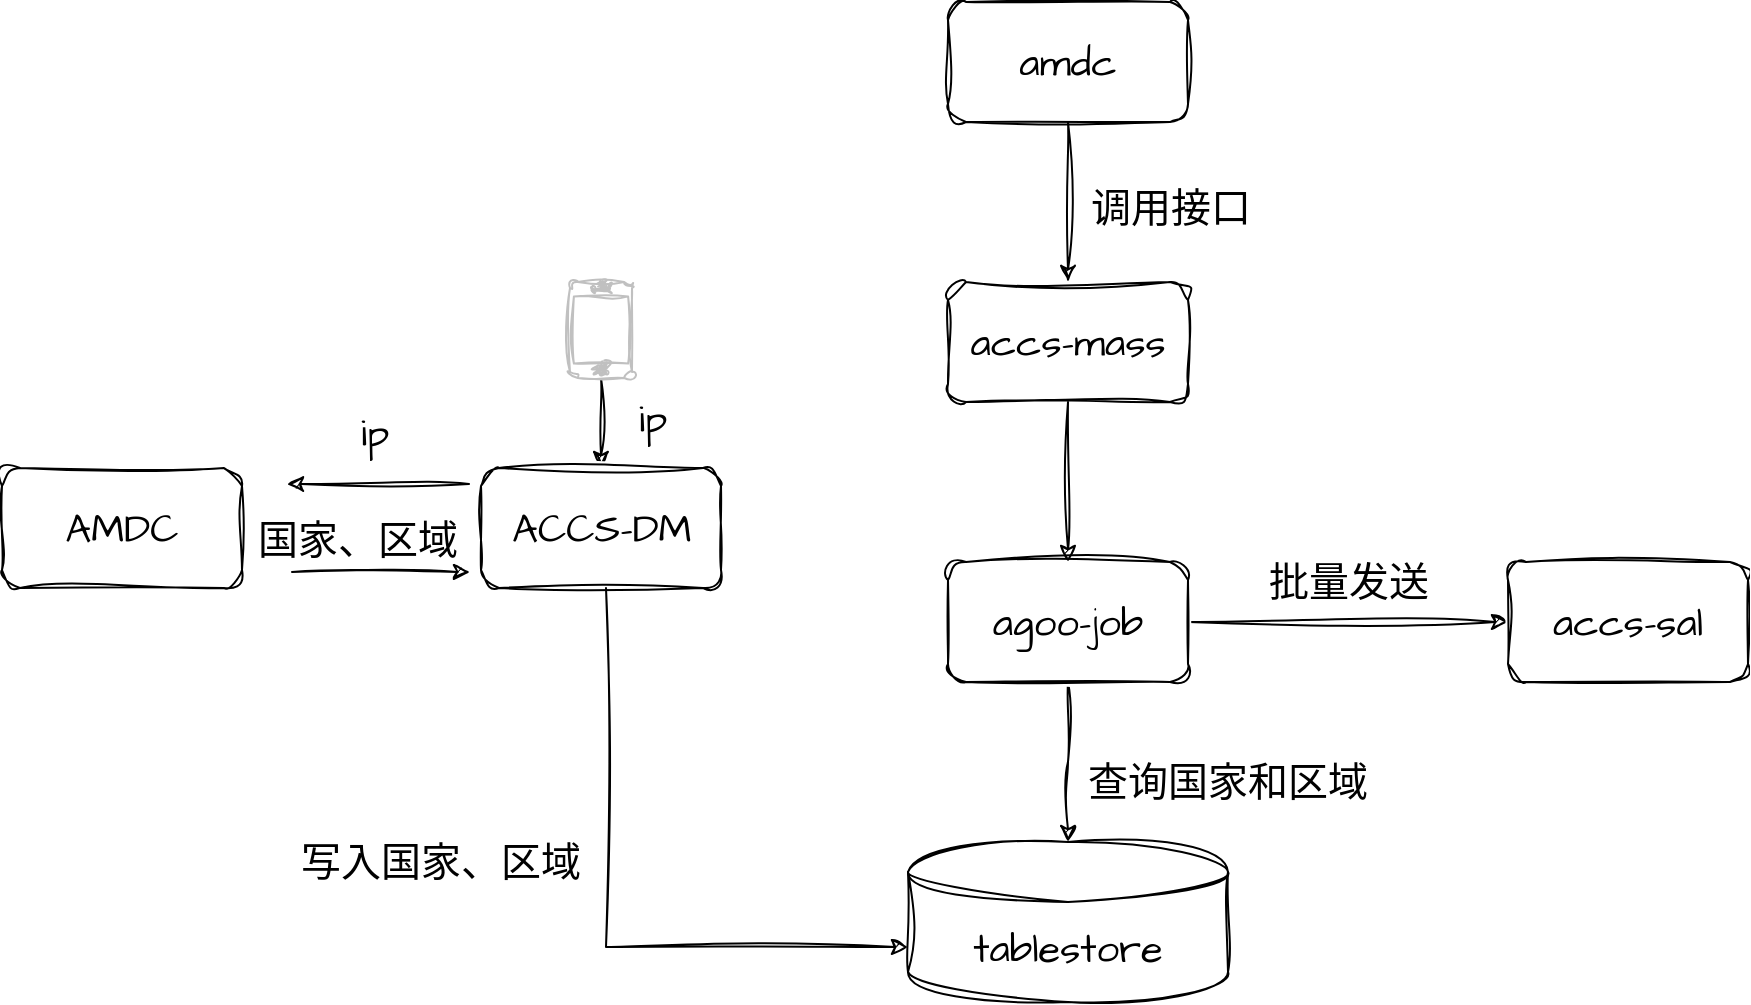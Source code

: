 <mxfile version="23.1.1" type="github">
  <diagram name="第 1 页" id="cFbwD5n6HeEnCqJm91HK">
    <mxGraphModel dx="1870" dy="660" grid="0" gridSize="10" guides="1" tooltips="1" connect="1" arrows="1" fold="1" page="0" pageScale="1" pageWidth="827" pageHeight="1169" math="0" shadow="0">
      <root>
        <mxCell id="0" />
        <mxCell id="1" parent="0" />
        <mxCell id="7BHq_JGGeHawi1rU0FZV-5" value="" style="edgeStyle=orthogonalEdgeStyle;rounded=0;sketch=1;hachureGap=4;jiggle=2;curveFitting=1;orthogonalLoop=1;jettySize=auto;html=1;fontFamily=Architects Daughter;fontSource=https%3A%2F%2Ffonts.googleapis.com%2Fcss%3Ffamily%3DArchitects%2BDaughter;fontSize=16;" edge="1" parent="1" source="7BHq_JGGeHawi1rU0FZV-1" target="7BHq_JGGeHawi1rU0FZV-4">
          <mxGeometry relative="1" as="geometry" />
        </mxCell>
        <mxCell id="7BHq_JGGeHawi1rU0FZV-1" value="accs-mass" style="rounded=1;whiteSpace=wrap;html=1;sketch=1;hachureGap=4;jiggle=2;curveFitting=1;fontFamily=Architects Daughter;fontSource=https%3A%2F%2Ffonts.googleapis.com%2Fcss%3Ffamily%3DArchitects%2BDaughter;fontSize=20;" vertex="1" parent="1">
          <mxGeometry x="70" y="320" width="120" height="60" as="geometry" />
        </mxCell>
        <mxCell id="7BHq_JGGeHawi1rU0FZV-3" value="" style="edgeStyle=orthogonalEdgeStyle;rounded=0;sketch=1;hachureGap=4;jiggle=2;curveFitting=1;orthogonalLoop=1;jettySize=auto;html=1;fontFamily=Architects Daughter;fontSource=https%3A%2F%2Ffonts.googleapis.com%2Fcss%3Ffamily%3DArchitects%2BDaughter;fontSize=16;" edge="1" parent="1" source="7BHq_JGGeHawi1rU0FZV-2" target="7BHq_JGGeHawi1rU0FZV-1">
          <mxGeometry relative="1" as="geometry" />
        </mxCell>
        <mxCell id="7BHq_JGGeHawi1rU0FZV-2" value="amdc" style="rounded=1;whiteSpace=wrap;html=1;sketch=1;hachureGap=4;jiggle=2;curveFitting=1;fontFamily=Architects Daughter;fontSource=https%3A%2F%2Ffonts.googleapis.com%2Fcss%3Ffamily%3DArchitects%2BDaughter;fontSize=20;" vertex="1" parent="1">
          <mxGeometry x="70" y="180" width="120" height="60" as="geometry" />
        </mxCell>
        <mxCell id="7BHq_JGGeHawi1rU0FZV-7" value="" style="edgeStyle=orthogonalEdgeStyle;rounded=0;sketch=1;hachureGap=4;jiggle=2;curveFitting=1;orthogonalLoop=1;jettySize=auto;html=1;fontFamily=Architects Daughter;fontSource=https%3A%2F%2Ffonts.googleapis.com%2Fcss%3Ffamily%3DArchitects%2BDaughter;fontSize=16;" edge="1" parent="1" source="7BHq_JGGeHawi1rU0FZV-4">
          <mxGeometry relative="1" as="geometry">
            <mxPoint x="130" y="600" as="targetPoint" />
          </mxGeometry>
        </mxCell>
        <mxCell id="7BHq_JGGeHawi1rU0FZV-12" value="" style="edgeStyle=orthogonalEdgeStyle;rounded=0;sketch=1;hachureGap=4;jiggle=2;curveFitting=1;orthogonalLoop=1;jettySize=auto;html=1;fontFamily=Architects Daughter;fontSource=https%3A%2F%2Ffonts.googleapis.com%2Fcss%3Ffamily%3DArchitects%2BDaughter;fontSize=16;" edge="1" parent="1" source="7BHq_JGGeHawi1rU0FZV-4" target="7BHq_JGGeHawi1rU0FZV-11">
          <mxGeometry relative="1" as="geometry" />
        </mxCell>
        <mxCell id="7BHq_JGGeHawi1rU0FZV-4" value="agoo-job" style="rounded=1;whiteSpace=wrap;html=1;sketch=1;hachureGap=4;jiggle=2;curveFitting=1;fontFamily=Architects Daughter;fontSource=https%3A%2F%2Ffonts.googleapis.com%2Fcss%3Ffamily%3DArchitects%2BDaughter;fontSize=20;" vertex="1" parent="1">
          <mxGeometry x="70" y="460" width="120" height="60" as="geometry" />
        </mxCell>
        <mxCell id="7BHq_JGGeHawi1rU0FZV-9" value="tablestore" style="shape=cylinder3;whiteSpace=wrap;html=1;boundedLbl=1;backgroundOutline=1;size=15;sketch=1;hachureGap=4;jiggle=2;curveFitting=1;fontFamily=Architects Daughter;fontSource=https%3A%2F%2Ffonts.googleapis.com%2Fcss%3Ffamily%3DArchitects%2BDaughter;fontSize=20;" vertex="1" parent="1">
          <mxGeometry x="50" y="600" width="160" height="80" as="geometry" />
        </mxCell>
        <mxCell id="7BHq_JGGeHawi1rU0FZV-10" value="查询国家和区域" style="text;html=1;strokeColor=none;fillColor=none;align=center;verticalAlign=middle;whiteSpace=wrap;rounded=0;fontSize=20;fontFamily=Architects Daughter;" vertex="1" parent="1">
          <mxGeometry x="120" y="555" width="180" height="30" as="geometry" />
        </mxCell>
        <mxCell id="7BHq_JGGeHawi1rU0FZV-11" value="accs-sal" style="rounded=1;whiteSpace=wrap;html=1;sketch=1;hachureGap=4;jiggle=2;curveFitting=1;fontFamily=Architects Daughter;fontSource=https%3A%2F%2Ffonts.googleapis.com%2Fcss%3Ffamily%3DArchitects%2BDaughter;fontSize=20;" vertex="1" parent="1">
          <mxGeometry x="350" y="460" width="120" height="60" as="geometry" />
        </mxCell>
        <mxCell id="7BHq_JGGeHawi1rU0FZV-13" value="批量发送" style="text;html=1;align=center;verticalAlign=middle;resizable=0;points=[];autosize=1;strokeColor=none;fillColor=none;fontSize=20;fontFamily=Architects Daughter;" vertex="1" parent="1">
          <mxGeometry x="220" y="450" width="100" height="40" as="geometry" />
        </mxCell>
        <mxCell id="7BHq_JGGeHawi1rU0FZV-16" value="" style="edgeStyle=orthogonalEdgeStyle;rounded=0;sketch=1;hachureGap=4;jiggle=2;curveFitting=1;orthogonalLoop=1;jettySize=auto;html=1;fontFamily=Architects Daughter;fontSource=https%3A%2F%2Ffonts.googleapis.com%2Fcss%3Ffamily%3DArchitects%2BDaughter;fontSize=16;" edge="1" parent="1" source="7BHq_JGGeHawi1rU0FZV-14" target="7BHq_JGGeHawi1rU0FZV-15">
          <mxGeometry relative="1" as="geometry" />
        </mxCell>
        <mxCell id="7BHq_JGGeHawi1rU0FZV-14" value="" style="html=1;verticalLabelPosition=bottom;labelBackgroundColor=#ffffff;verticalAlign=top;shadow=0;dashed=0;strokeWidth=1;shape=mxgraph.ios7.misc.iphone;strokeColor=#c0c0c0;sketch=1;hachureGap=4;jiggle=2;curveFitting=1;fontFamily=Architects Daughter;fontSource=https%3A%2F%2Ffonts.googleapis.com%2Fcss%3Ffamily%3DArchitects%2BDaughter;fontSize=20;" vertex="1" parent="1">
          <mxGeometry x="-119" y="320" width="31" height="48" as="geometry" />
        </mxCell>
        <mxCell id="7BHq_JGGeHawi1rU0FZV-15" value="ACCS-DM" style="rounded=1;whiteSpace=wrap;html=1;sketch=1;hachureGap=4;jiggle=2;curveFitting=1;fontFamily=Architects Daughter;fontSource=https%3A%2F%2Ffonts.googleapis.com%2Fcss%3Ffamily%3DArchitects%2BDaughter;fontSize=20;" vertex="1" parent="1">
          <mxGeometry x="-163.5" y="413" width="120" height="60" as="geometry" />
        </mxCell>
        <mxCell id="7BHq_JGGeHawi1rU0FZV-17" value="ip" style="text;html=1;align=center;verticalAlign=middle;resizable=0;points=[];autosize=1;strokeColor=none;fillColor=none;fontSize=20;fontFamily=Architects Daughter;" vertex="1" parent="1">
          <mxGeometry x="-233" y="377" width="32" height="36" as="geometry" />
        </mxCell>
        <mxCell id="7BHq_JGGeHawi1rU0FZV-18" value="ip" style="text;html=1;align=center;verticalAlign=middle;resizable=0;points=[];autosize=1;strokeColor=none;fillColor=none;fontSize=20;fontFamily=Architects Daughter;" vertex="1" parent="1">
          <mxGeometry x="-94" y="370" width="32" height="36" as="geometry" />
        </mxCell>
        <mxCell id="7BHq_JGGeHawi1rU0FZV-19" value="" style="endArrow=classic;html=1;rounded=0;sketch=1;hachureGap=4;jiggle=2;curveFitting=1;fontFamily=Architects Daughter;fontSource=https%3A%2F%2Ffonts.googleapis.com%2Fcss%3Ffamily%3DArchitects%2BDaughter;fontSize=16;" edge="1" parent="1">
          <mxGeometry width="50" height="50" relative="1" as="geometry">
            <mxPoint x="-169.5" y="421" as="sourcePoint" />
            <mxPoint x="-260.5" y="421" as="targetPoint" />
          </mxGeometry>
        </mxCell>
        <mxCell id="7BHq_JGGeHawi1rU0FZV-20" value="" style="endArrow=classic;html=1;rounded=0;sketch=1;hachureGap=4;jiggle=2;curveFitting=1;fontFamily=Architects Daughter;fontSource=https%3A%2F%2Ffonts.googleapis.com%2Fcss%3Ffamily%3DArchitects%2BDaughter;fontSize=16;" edge="1" parent="1">
          <mxGeometry width="50" height="50" relative="1" as="geometry">
            <mxPoint x="-258" y="465" as="sourcePoint" />
            <mxPoint x="-169" y="465" as="targetPoint" />
          </mxGeometry>
        </mxCell>
        <mxCell id="7BHq_JGGeHawi1rU0FZV-21" value="国家、区域" style="text;html=1;strokeColor=none;fillColor=none;align=center;verticalAlign=middle;whiteSpace=wrap;rounded=0;fontSize=20;fontFamily=Architects Daughter;" vertex="1" parent="1">
          <mxGeometry x="-283" y="434" width="116" height="30" as="geometry" />
        </mxCell>
        <mxCell id="7BHq_JGGeHawi1rU0FZV-22" value="AMDC" style="rounded=1;whiteSpace=wrap;html=1;sketch=1;hachureGap=4;jiggle=2;curveFitting=1;fontFamily=Architects Daughter;fontSource=https%3A%2F%2Ffonts.googleapis.com%2Fcss%3Ffamily%3DArchitects%2BDaughter;fontSize=20;" vertex="1" parent="1">
          <mxGeometry x="-403" y="413" width="120" height="60" as="geometry" />
        </mxCell>
        <mxCell id="7BHq_JGGeHawi1rU0FZV-23" style="edgeStyle=orthogonalEdgeStyle;rounded=0;sketch=1;hachureGap=4;jiggle=2;curveFitting=1;orthogonalLoop=1;jettySize=auto;html=1;entryX=0;entryY=0;entryDx=0;entryDy=52.5;entryPerimeter=0;fontFamily=Architects Daughter;fontSource=https%3A%2F%2Ffonts.googleapis.com%2Fcss%3Ffamily%3DArchitects%2BDaughter;fontSize=16;" edge="1" parent="1" source="7BHq_JGGeHawi1rU0FZV-15" target="7BHq_JGGeHawi1rU0FZV-9">
          <mxGeometry relative="1" as="geometry">
            <Array as="points">
              <mxPoint x="-101" y="653" />
            </Array>
          </mxGeometry>
        </mxCell>
        <mxCell id="7BHq_JGGeHawi1rU0FZV-24" value="写入国家、区域" style="text;html=1;align=center;verticalAlign=middle;resizable=0;points=[];autosize=1;strokeColor=none;fillColor=none;fontSize=20;fontFamily=Architects Daughter;" vertex="1" parent="1">
          <mxGeometry x="-263" y="592" width="158" height="36" as="geometry" />
        </mxCell>
        <mxCell id="7BHq_JGGeHawi1rU0FZV-25" value="调用接口" style="text;html=1;align=center;verticalAlign=middle;resizable=0;points=[];autosize=1;strokeColor=none;fillColor=none;fontSize=20;fontFamily=Architects Daughter;" vertex="1" parent="1">
          <mxGeometry x="132" y="265" width="98" height="36" as="geometry" />
        </mxCell>
      </root>
    </mxGraphModel>
  </diagram>
</mxfile>
